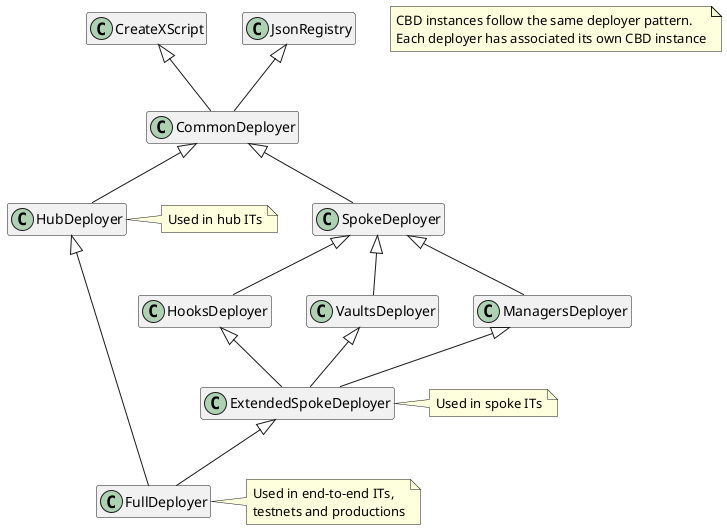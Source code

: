@startuml
hide empty members

note "CBD instances follow the same deployer pattern.\nEach deployer has associated its own CBD instance" as N1

class JsonRegistry
class CreateXScript

class CommonDeployer
class HubDeployer
class SpokeDeployer
class FullDeployer

class ManagersDeployer
class VaultsDeployer
class HooksDeployer
class ExtendedSpokeDeployer

CommonDeployer -up-|> JsonRegistry
CommonDeployer -up-|> CreateXScript
HubDeployer -up-|> CommonDeployer
SpokeDeployer -up-|> CommonDeployer

ManagersDeployer -up-|> SpokeDeployer
VaultsDeployer -up-|> SpokeDeployer
HooksDeployer -up-|> SpokeDeployer

ExtendedSpokeDeployer -up-|> ManagersDeployer
ExtendedSpokeDeployer -up-|> VaultsDeployer
ExtendedSpokeDeployer -up-|> HooksDeployer

FullDeployer -up---|> HubDeployer
FullDeployer -up-|> ExtendedSpokeDeployer

note right of ExtendedSpokeDeployer: Used in spoke ITs
note right of HubDeployer: Used in hub ITs
note right of FullDeployer: Used in end-to-end ITs,\ntestnets and productions
@enduml
